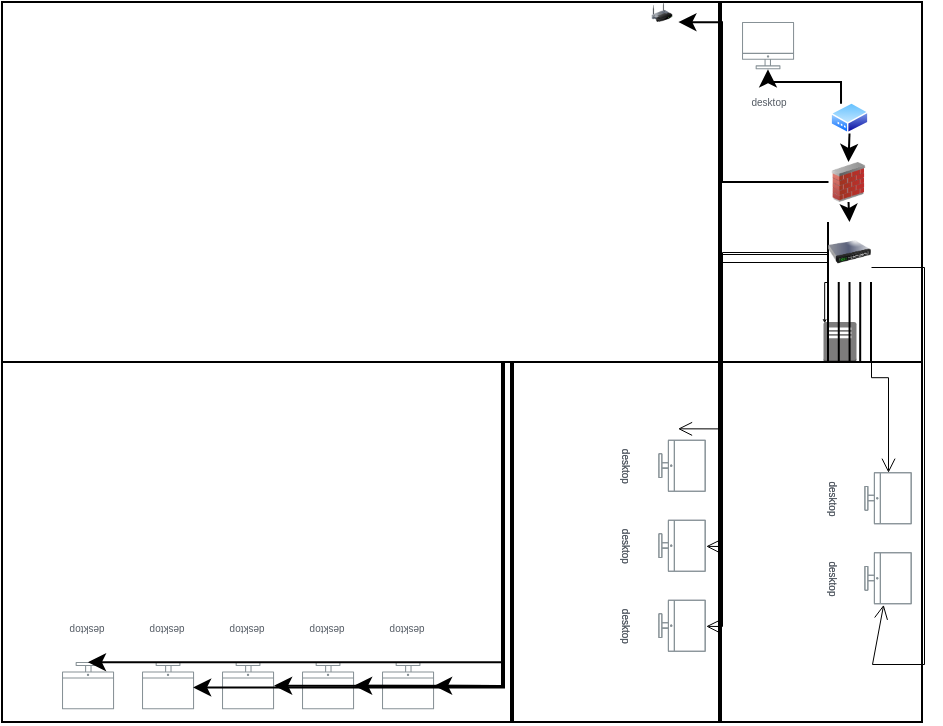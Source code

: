 <mxfile version="24.2.1" type="github">
  <diagram name="Page-1" id="edS4zT22y7ICqAeZktH9">
    <mxGraphModel dx="555" dy="274" grid="1" gridSize="10" guides="1" tooltips="1" connect="1" arrows="1" fold="1" page="1" pageScale="1" pageWidth="1169" pageHeight="827" math="0" shadow="0">
      <root>
        <mxCell id="0" />
        <mxCell id="1" style="locked=1;" parent="0" />
        <mxCell id="Oz-am9AK0uu5aheQ2fZN-2" value="" style="rounded=0;whiteSpace=wrap;html=1;" vertex="1" parent="1">
          <mxGeometry x="60" y="260" width="460" height="180" as="geometry" />
        </mxCell>
        <mxCell id="Oz-am9AK0uu5aheQ2fZN-4" value="" style="rounded=0;whiteSpace=wrap;html=1;" vertex="1" parent="1">
          <mxGeometry x="60" y="80" width="460" height="180" as="geometry" />
        </mxCell>
        <mxCell id="Oz-am9AK0uu5aheQ2fZN-8" value="" style="line;strokeWidth=2;direction=south;html=1;" vertex="1" parent="1">
          <mxGeometry x="414" y="80" width="10" height="180" as="geometry" />
        </mxCell>
        <mxCell id="Oz-am9AK0uu5aheQ2fZN-9" value="" style="line;strokeWidth=2;direction=south;html=1;" vertex="1" parent="1">
          <mxGeometry x="414" y="260" width="10" height="180" as="geometry" />
        </mxCell>
        <mxCell id="Oz-am9AK0uu5aheQ2fZN-10" value="" style="line;strokeWidth=2;direction=south;html=1;" vertex="1" parent="1">
          <mxGeometry x="310" y="260" width="10" height="180" as="geometry" />
        </mxCell>
        <mxCell id="Oz-am9AK0uu5aheQ2fZN-23" value="Editor" style="" parent="0" />
        <mxCell id="Oz-am9AK0uu5aheQ2fZN-29" value="&lt;font style=&quot;font-size: 5px;&quot;&gt;desktop&lt;/font&gt;" style="sketch=0;outlineConnect=0;gradientColor=none;fontColor=#545B64;strokeColor=none;fillColor=#879196;dashed=0;verticalLabelPosition=bottom;verticalAlign=top;align=center;html=1;fontSize=12;fontStyle=0;aspect=fixed;shape=mxgraph.aws4.illustration_desktop;pointerEvents=1;rotation=-180;" vertex="1" parent="Oz-am9AK0uu5aheQ2fZN-23">
          <mxGeometry x="90" y="410" width="26.04" height="23.7" as="geometry" />
        </mxCell>
        <mxCell id="Oz-am9AK0uu5aheQ2fZN-30" value="&lt;font style=&quot;font-size: 5px;&quot;&gt;desktop&lt;/font&gt;" style="sketch=0;outlineConnect=0;gradientColor=none;fontColor=#545B64;strokeColor=none;fillColor=#879196;dashed=0;verticalLabelPosition=bottom;verticalAlign=top;align=center;html=1;fontSize=12;fontStyle=0;aspect=fixed;shape=mxgraph.aws4.illustration_desktop;pointerEvents=1;rotation=-180;" vertex="1" parent="Oz-am9AK0uu5aheQ2fZN-23">
          <mxGeometry x="130" y="410" width="26.04" height="23.7" as="geometry" />
        </mxCell>
        <mxCell id="Oz-am9AK0uu5aheQ2fZN-31" value="&lt;font style=&quot;font-size: 5px;&quot;&gt;desktop&lt;/font&gt;" style="sketch=0;outlineConnect=0;gradientColor=none;fontColor=#545B64;strokeColor=none;fillColor=#879196;dashed=0;verticalLabelPosition=bottom;verticalAlign=top;align=center;html=1;fontSize=12;fontStyle=0;aspect=fixed;shape=mxgraph.aws4.illustration_desktop;pointerEvents=1;rotation=-180;" vertex="1" parent="Oz-am9AK0uu5aheQ2fZN-23">
          <mxGeometry x="170" y="410" width="26.04" height="23.7" as="geometry" />
        </mxCell>
        <mxCell id="Oz-am9AK0uu5aheQ2fZN-32" value="&lt;font style=&quot;font-size: 5px;&quot;&gt;desktop&lt;/font&gt;" style="sketch=0;outlineConnect=0;gradientColor=none;fontColor=#545B64;strokeColor=none;fillColor=#879196;dashed=0;verticalLabelPosition=bottom;verticalAlign=top;align=center;html=1;fontSize=12;fontStyle=0;aspect=fixed;shape=mxgraph.aws4.illustration_desktop;pointerEvents=1;rotation=-180;" vertex="1" parent="Oz-am9AK0uu5aheQ2fZN-23">
          <mxGeometry x="210" y="410" width="26.04" height="23.7" as="geometry" />
        </mxCell>
        <mxCell id="Oz-am9AK0uu5aheQ2fZN-33" value="&lt;span style=&quot;font-size: 5px;&quot;&gt;desktop&lt;/span&gt;" style="sketch=0;outlineConnect=0;gradientColor=none;fontColor=#545B64;strokeColor=none;fillColor=#879196;dashed=0;verticalLabelPosition=bottom;verticalAlign=top;align=center;html=1;fontSize=12;fontStyle=0;aspect=fixed;shape=mxgraph.aws4.illustration_desktop;pointerEvents=1;rotation=-180;" vertex="1" parent="Oz-am9AK0uu5aheQ2fZN-23">
          <mxGeometry x="250" y="410" width="26.04" height="23.7" as="geometry" />
        </mxCell>
        <mxCell id="Oz-am9AK0uu5aheQ2fZN-34" value="VFX" style="" parent="0" />
        <mxCell id="Oz-am9AK0uu5aheQ2fZN-49" value="&lt;span style=&quot;font-size: 5px;&quot;&gt;desktop&lt;/span&gt;" style="sketch=0;outlineConnect=0;gradientColor=none;fontColor=#545B64;strokeColor=none;fillColor=#879196;dashed=0;verticalLabelPosition=bottom;verticalAlign=top;align=center;html=1;fontSize=12;fontStyle=0;aspect=fixed;shape=mxgraph.aws4.illustration_desktop;pointerEvents=1;rotation=90;" vertex="1" parent="Oz-am9AK0uu5aheQ2fZN-34">
          <mxGeometry x="387" y="300" width="26.04" height="23.7" as="geometry" />
        </mxCell>
        <mxCell id="Oz-am9AK0uu5aheQ2fZN-50" value="&lt;span style=&quot;font-size: 5px;&quot;&gt;desktop&lt;/span&gt;" style="sketch=0;outlineConnect=0;gradientColor=none;fontColor=#545B64;strokeColor=none;fillColor=#879196;dashed=0;verticalLabelPosition=bottom;verticalAlign=top;align=center;html=1;fontSize=12;fontStyle=0;aspect=fixed;shape=mxgraph.aws4.illustration_desktop;pointerEvents=1;rotation=90;" vertex="1" parent="Oz-am9AK0uu5aheQ2fZN-34">
          <mxGeometry x="387" y="340" width="26.04" height="23.7" as="geometry" />
        </mxCell>
        <mxCell id="Oz-am9AK0uu5aheQ2fZN-51" value="&lt;span style=&quot;font-size: 5px;&quot;&gt;desktop&lt;/span&gt;" style="sketch=0;outlineConnect=0;gradientColor=none;fontColor=#545B64;strokeColor=none;fillColor=#879196;dashed=0;verticalLabelPosition=bottom;verticalAlign=top;align=center;html=1;fontSize=12;fontStyle=0;aspect=fixed;shape=mxgraph.aws4.illustration_desktop;pointerEvents=1;rotation=90;" vertex="1" parent="Oz-am9AK0uu5aheQ2fZN-34">
          <mxGeometry x="387" y="380" width="26.04" height="23.7" as="geometry" />
        </mxCell>
        <mxCell id="Oz-am9AK0uu5aheQ2fZN-52" value="&lt;span style=&quot;font-size: 5px;&quot;&gt;desktop&lt;/span&gt;" style="sketch=0;outlineConnect=0;gradientColor=none;fontColor=#545B64;strokeColor=none;fillColor=#879196;dashed=0;verticalLabelPosition=bottom;verticalAlign=top;align=center;html=1;fontSize=12;fontStyle=0;aspect=fixed;shape=mxgraph.aws4.illustration_desktop;pointerEvents=1;rotation=90;" vertex="1" parent="Oz-am9AK0uu5aheQ2fZN-34">
          <mxGeometry x="490" y="316.3" width="26.04" height="23.7" as="geometry" />
        </mxCell>
        <mxCell id="Oz-am9AK0uu5aheQ2fZN-53" value="&lt;span style=&quot;font-size: 5px;&quot;&gt;desktop&lt;/span&gt;" style="sketch=0;outlineConnect=0;gradientColor=none;fontColor=#545B64;strokeColor=none;fillColor=#879196;dashed=0;verticalLabelPosition=bottom;verticalAlign=top;align=center;html=1;fontSize=12;fontStyle=0;aspect=fixed;shape=mxgraph.aws4.illustration_desktop;pointerEvents=1;rotation=90;" vertex="1" parent="Oz-am9AK0uu5aheQ2fZN-34">
          <mxGeometry x="490" y="356.3" width="26.04" height="23.7" as="geometry" />
        </mxCell>
        <mxCell id="Oz-am9AK0uu5aheQ2fZN-55" value="admisrator" style="" parent="0" />
        <mxCell id="Oz-am9AK0uu5aheQ2fZN-56" value="&lt;span style=&quot;font-size: 5px;&quot;&gt;desktop&lt;/span&gt;" style="sketch=0;outlineConnect=0;gradientColor=none;fontColor=#545B64;strokeColor=none;fillColor=#879196;dashed=0;verticalLabelPosition=bottom;verticalAlign=top;align=center;html=1;fontSize=12;fontStyle=0;aspect=fixed;shape=mxgraph.aws4.illustration_desktop;pointerEvents=1;rotation=90;" vertex="1" parent="Oz-am9AK0uu5aheQ2fZN-55">
          <mxGeometry x="387" y="300" width="26.04" height="23.7" as="geometry" />
        </mxCell>
        <mxCell id="Oz-am9AK0uu5aheQ2fZN-57" value="&lt;span style=&quot;font-size: 5px;&quot;&gt;desktop&lt;/span&gt;" style="sketch=0;outlineConnect=0;gradientColor=none;fontColor=#545B64;strokeColor=none;fillColor=#879196;dashed=0;verticalLabelPosition=bottom;verticalAlign=top;align=center;html=1;fontSize=12;fontStyle=0;aspect=fixed;shape=mxgraph.aws4.illustration_desktop;pointerEvents=1;rotation=90;" vertex="1" parent="Oz-am9AK0uu5aheQ2fZN-55">
          <mxGeometry x="387" y="340" width="26.04" height="23.7" as="geometry" />
        </mxCell>
        <mxCell id="Oz-am9AK0uu5aheQ2fZN-58" value="&lt;span style=&quot;font-size: 5px;&quot;&gt;desktop&lt;/span&gt;" style="sketch=0;outlineConnect=0;gradientColor=none;fontColor=#545B64;strokeColor=none;fillColor=#879196;dashed=0;verticalLabelPosition=bottom;verticalAlign=top;align=center;html=1;fontSize=12;fontStyle=0;aspect=fixed;shape=mxgraph.aws4.illustration_desktop;pointerEvents=1;rotation=90;" vertex="1" parent="Oz-am9AK0uu5aheQ2fZN-55">
          <mxGeometry x="387" y="380" width="26.04" height="23.7" as="geometry" />
        </mxCell>
        <mxCell id="Oz-am9AK0uu5aheQ2fZN-59" value="&lt;span style=&quot;font-size: 5px;&quot;&gt;desktop&lt;/span&gt;" style="sketch=0;outlineConnect=0;gradientColor=none;fontColor=#545B64;strokeColor=none;fillColor=#879196;dashed=0;verticalLabelPosition=bottom;verticalAlign=top;align=center;html=1;fontSize=12;fontStyle=0;aspect=fixed;shape=mxgraph.aws4.illustration_desktop;pointerEvents=1;rotation=90;" vertex="1" parent="Oz-am9AK0uu5aheQ2fZN-55">
          <mxGeometry x="490" y="316.3" width="26.04" height="23.7" as="geometry" />
        </mxCell>
        <mxCell id="Oz-am9AK0uu5aheQ2fZN-60" value="&lt;span style=&quot;font-size: 5px;&quot;&gt;desktop&lt;/span&gt;" style="sketch=0;outlineConnect=0;gradientColor=none;fontColor=#545B64;strokeColor=none;fillColor=#879196;dashed=0;verticalLabelPosition=bottom;verticalAlign=top;align=center;html=1;fontSize=12;fontStyle=0;aspect=fixed;shape=mxgraph.aws4.illustration_desktop;pointerEvents=1;rotation=90;" vertex="1" parent="Oz-am9AK0uu5aheQ2fZN-55">
          <mxGeometry x="490" y="356.3" width="26.04" height="23.7" as="geometry" />
        </mxCell>
        <mxCell id="Oz-am9AK0uu5aheQ2fZN-61" value="&lt;span style=&quot;font-size: 5px;&quot;&gt;desktop&lt;/span&gt;" style="sketch=0;outlineConnect=0;gradientColor=none;fontColor=#545B64;strokeColor=none;fillColor=#879196;dashed=0;verticalLabelPosition=bottom;verticalAlign=top;align=center;html=1;fontSize=12;fontStyle=0;aspect=fixed;shape=mxgraph.aws4.illustration_desktop;pointerEvents=1;rotation=0;" vertex="1" parent="Oz-am9AK0uu5aheQ2fZN-55">
          <mxGeometry x="430" y="90" width="26.04" height="23.7" as="geometry" />
        </mxCell>
        <mxCell id="Oz-am9AK0uu5aheQ2fZN-63" value="Server" style="" parent="0" />
        <mxCell id="Oz-am9AK0uu5aheQ2fZN-71" value="" style="outlineConnect=0;dashed=0;verticalLabelPosition=bottom;verticalAlign=top;align=center;html=1;shape=mxgraph.aws3.traditional_server;fillColor=#7D7C7C;gradientColor=none;" vertex="1" parent="Oz-am9AK0uu5aheQ2fZN-63">
          <mxGeometry x="470.75" y="240" width="16.5" height="20" as="geometry" />
        </mxCell>
        <mxCell id="Oz-am9AK0uu5aheQ2fZN-94" style="edgeStyle=orthogonalEdgeStyle;rounded=0;orthogonalLoop=1;jettySize=auto;html=1;exitX=1;exitY=1;exitDx=0;exitDy=0;strokeWidth=0.5;endArrow=open;endFill=0;" edge="1" parent="Oz-am9AK0uu5aheQ2fZN-63" source="Oz-am9AK0uu5aheQ2fZN-75" target="Oz-am9AK0uu5aheQ2fZN-59">
          <mxGeometry relative="1" as="geometry" />
        </mxCell>
        <mxCell id="Oz-am9AK0uu5aheQ2fZN-95" style="edgeStyle=orthogonalEdgeStyle;rounded=0;orthogonalLoop=1;jettySize=auto;html=1;exitX=1;exitY=0.75;exitDx=0;exitDy=0;strokeWidth=0.5;endArrow=open;endFill=0;" edge="1" parent="Oz-am9AK0uu5aheQ2fZN-63" source="Oz-am9AK0uu5aheQ2fZN-75" target="Oz-am9AK0uu5aheQ2fZN-60">
          <mxGeometry relative="1" as="geometry">
            <mxPoint x="495" y="410" as="targetPoint" />
            <Array as="points">
              <mxPoint x="521" y="213" />
              <mxPoint x="521" y="411" />
              <mxPoint x="495" y="411" />
            </Array>
          </mxGeometry>
        </mxCell>
        <mxCell id="Oz-am9AK0uu5aheQ2fZN-97" style="edgeStyle=orthogonalEdgeStyle;rounded=0;orthogonalLoop=1;jettySize=auto;html=1;exitX=0;exitY=0.5;exitDx=0;exitDy=0;strokeWidth=0.5;endArrow=open;endFill=0;" edge="1" parent="Oz-am9AK0uu5aheQ2fZN-63" source="Oz-am9AK0uu5aheQ2fZN-75">
          <mxGeometry relative="1" as="geometry">
            <mxPoint x="470.75" y="206.84" as="sourcePoint" />
            <mxPoint x="397.767" y="293.17" as="targetPoint" />
            <Array as="points">
              <mxPoint x="473" y="206" />
              <mxPoint x="420" y="206" />
              <mxPoint x="420" y="293" />
            </Array>
          </mxGeometry>
        </mxCell>
        <mxCell id="Oz-am9AK0uu5aheQ2fZN-98" style="edgeStyle=orthogonalEdgeStyle;rounded=0;orthogonalLoop=1;jettySize=auto;html=1;exitX=0;exitY=0.25;exitDx=0;exitDy=0;strokeWidth=0.5;endArrow=open;endFill=0;" edge="1" parent="Oz-am9AK0uu5aheQ2fZN-63" source="Oz-am9AK0uu5aheQ2fZN-75" target="Oz-am9AK0uu5aheQ2fZN-57">
          <mxGeometry relative="1" as="geometry">
            <mxPoint x="420" y="355" as="targetPoint" />
            <mxPoint x="463" y="210" as="sourcePoint" />
            <Array as="points">
              <mxPoint x="473" y="205" />
              <mxPoint x="420" y="205" />
              <mxPoint x="420" y="352" />
            </Array>
          </mxGeometry>
        </mxCell>
        <mxCell id="Oz-am9AK0uu5aheQ2fZN-99" style="edgeStyle=orthogonalEdgeStyle;rounded=0;orthogonalLoop=1;jettySize=auto;html=1;exitX=0;exitY=0.5;exitDx=0;exitDy=0;strokeWidth=0.5;endArrow=open;endFill=0;" edge="1" parent="Oz-am9AK0uu5aheQ2fZN-63" source="Oz-am9AK0uu5aheQ2fZN-75" target="Oz-am9AK0uu5aheQ2fZN-58">
          <mxGeometry relative="1" as="geometry">
            <mxPoint x="400" y="205.111" as="targetPoint" />
            <Array as="points">
              <mxPoint x="473" y="210" />
              <mxPoint x="420" y="210" />
              <mxPoint x="420" y="392" />
            </Array>
          </mxGeometry>
        </mxCell>
        <mxCell id="Oz-am9AK0uu5aheQ2fZN-106" style="edgeStyle=orthogonalEdgeStyle;rounded=0;orthogonalLoop=1;jettySize=auto;html=1;exitX=0;exitY=0;exitDx=0;exitDy=0;" edge="1" parent="Oz-am9AK0uu5aheQ2fZN-63" source="Oz-am9AK0uu5aheQ2fZN-75" target="Oz-am9AK0uu5aheQ2fZN-33">
          <mxGeometry relative="1" as="geometry">
            <mxPoint x="310" y="430.553" as="targetPoint" />
            <mxPoint x="463" y="190.0" as="sourcePoint" />
            <Array as="points">
              <mxPoint x="473" y="260" />
              <mxPoint x="310" y="260" />
              <mxPoint x="310" y="422" />
            </Array>
          </mxGeometry>
        </mxCell>
        <mxCell id="Oz-am9AK0uu5aheQ2fZN-108" style="edgeStyle=orthogonalEdgeStyle;rounded=0;orthogonalLoop=1;jettySize=auto;html=1;exitX=0.25;exitY=1;exitDx=0;exitDy=0;" edge="1" parent="Oz-am9AK0uu5aheQ2fZN-63" source="Oz-am9AK0uu5aheQ2fZN-75" target="Oz-am9AK0uu5aheQ2fZN-32">
          <mxGeometry relative="1" as="geometry">
            <mxPoint x="310" y="421" as="targetPoint" />
            <Array as="points">
              <mxPoint x="478" y="260" />
              <mxPoint x="311" y="260" />
              <mxPoint x="311" y="422" />
            </Array>
          </mxGeometry>
        </mxCell>
        <mxCell id="Oz-am9AK0uu5aheQ2fZN-109" style="edgeStyle=orthogonalEdgeStyle;rounded=0;orthogonalLoop=1;jettySize=auto;html=1;exitX=0.5;exitY=1;exitDx=0;exitDy=0;" edge="1" parent="Oz-am9AK0uu5aheQ2fZN-63" source="Oz-am9AK0uu5aheQ2fZN-75" target="Oz-am9AK0uu5aheQ2fZN-31">
          <mxGeometry relative="1" as="geometry">
            <mxPoint x="310" y="421.081" as="targetPoint" />
            <Array as="points">
              <mxPoint x="484" y="260" />
              <mxPoint x="311" y="260" />
              <mxPoint x="311" y="422" />
            </Array>
          </mxGeometry>
        </mxCell>
        <mxCell id="Oz-am9AK0uu5aheQ2fZN-110" style="edgeStyle=orthogonalEdgeStyle;rounded=0;orthogonalLoop=1;jettySize=auto;html=1;exitX=0.75;exitY=1;exitDx=0;exitDy=0;entryX=0.018;entryY=0.464;entryDx=0;entryDy=0;entryPerimeter=0;" edge="1" parent="Oz-am9AK0uu5aheQ2fZN-63" source="Oz-am9AK0uu5aheQ2fZN-75" target="Oz-am9AK0uu5aheQ2fZN-30">
          <mxGeometry relative="1" as="geometry">
            <mxPoint x="310" y="420" as="targetPoint" />
            <Array as="points">
              <mxPoint x="489" y="260" />
              <mxPoint x="311" y="260" />
              <mxPoint x="311" y="423" />
            </Array>
          </mxGeometry>
        </mxCell>
        <mxCell id="Oz-am9AK0uu5aheQ2fZN-111" style="edgeStyle=orthogonalEdgeStyle;rounded=0;orthogonalLoop=1;jettySize=auto;html=1;exitX=1;exitY=1;exitDx=0;exitDy=0;entryX=0.501;entryY=0.996;entryDx=0;entryDy=0;entryPerimeter=0;" edge="1" parent="Oz-am9AK0uu5aheQ2fZN-63" source="Oz-am9AK0uu5aheQ2fZN-75" target="Oz-am9AK0uu5aheQ2fZN-29">
          <mxGeometry relative="1" as="geometry">
            <mxPoint x="310" y="420" as="targetPoint" />
            <Array as="points">
              <mxPoint x="495" y="260" />
              <mxPoint x="310" y="260" />
              <mxPoint x="310" y="410" />
            </Array>
          </mxGeometry>
        </mxCell>
        <mxCell id="Oz-am9AK0uu5aheQ2fZN-75" value="" style="image;html=1;image=img/lib/clip_art/networking/Switch_128x128.png" vertex="1" parent="Oz-am9AK0uu5aheQ2fZN-63">
          <mxGeometry x="473" y="190" width="21.5" height="30" as="geometry" />
        </mxCell>
        <mxCell id="Oz-am9AK0uu5aheQ2fZN-80" style="edgeStyle=orthogonalEdgeStyle;rounded=0;orthogonalLoop=1;jettySize=auto;html=1;exitX=0;exitY=1;exitDx=0;exitDy=0;entryX=0.02;entryY=0.02;entryDx=0;entryDy=0;entryPerimeter=0;curved=0;startSize=1;endSize=1;jumpSize=6;shadow=0;flowAnimation=0;strokeWidth=0.5;endArrow=open;endFill=0;" edge="1" parent="Oz-am9AK0uu5aheQ2fZN-63" source="Oz-am9AK0uu5aheQ2fZN-75" target="Oz-am9AK0uu5aheQ2fZN-71">
          <mxGeometry relative="1" as="geometry" />
        </mxCell>
        <mxCell id="Oz-am9AK0uu5aheQ2fZN-118" style="edgeStyle=orthogonalEdgeStyle;rounded=0;orthogonalLoop=1;jettySize=auto;html=1;exitX=0.25;exitY=0;exitDx=0;exitDy=0;" edge="1" parent="Oz-am9AK0uu5aheQ2fZN-63" source="Oz-am9AK0uu5aheQ2fZN-116" target="Oz-am9AK0uu5aheQ2fZN-61">
          <mxGeometry relative="1" as="geometry">
            <Array as="points">
              <mxPoint x="480" y="120" />
              <mxPoint x="443" y="120" />
            </Array>
          </mxGeometry>
        </mxCell>
        <mxCell id="Oz-am9AK0uu5aheQ2fZN-119" style="edgeStyle=orthogonalEdgeStyle;rounded=0;orthogonalLoop=1;jettySize=auto;html=1;exitX=0.5;exitY=1;exitDx=0;exitDy=0;entryX=0.5;entryY=0;entryDx=0;entryDy=0;" edge="1" parent="Oz-am9AK0uu5aheQ2fZN-63" source="Oz-am9AK0uu5aheQ2fZN-116" target="Oz-am9AK0uu5aheQ2fZN-117">
          <mxGeometry relative="1" as="geometry" />
        </mxCell>
        <mxCell id="Oz-am9AK0uu5aheQ2fZN-116" value="" style="image;aspect=fixed;perimeter=ellipsePerimeter;html=1;align=center;shadow=0;dashed=0;spacingTop=3;image=img/lib/active_directory/modem.svg;" vertex="1" parent="Oz-am9AK0uu5aheQ2fZN-63">
          <mxGeometry x="474.25" y="130" width="19" height="15.77" as="geometry" />
        </mxCell>
        <mxCell id="Oz-am9AK0uu5aheQ2fZN-120" style="edgeStyle=orthogonalEdgeStyle;rounded=0;orthogonalLoop=1;jettySize=auto;html=1;exitX=0.5;exitY=1;exitDx=0;exitDy=0;entryX=0.5;entryY=0;entryDx=0;entryDy=0;" edge="1" parent="Oz-am9AK0uu5aheQ2fZN-63" source="Oz-am9AK0uu5aheQ2fZN-117" target="Oz-am9AK0uu5aheQ2fZN-75">
          <mxGeometry relative="1" as="geometry" />
        </mxCell>
        <mxCell id="Oz-am9AK0uu5aheQ2fZN-121" style="edgeStyle=orthogonalEdgeStyle;rounded=0;orthogonalLoop=1;jettySize=auto;html=1;exitX=0;exitY=0.5;exitDx=0;exitDy=0;entryX=0.91;entryY=1.006;entryDx=0;entryDy=0;entryPerimeter=0;" edge="1" parent="Oz-am9AK0uu5aheQ2fZN-63" source="Oz-am9AK0uu5aheQ2fZN-117" target="Oz-am9AK0uu5aheQ2fZN-122">
          <mxGeometry relative="1" as="geometry">
            <mxPoint x="400" y="90" as="targetPoint" />
            <Array as="points">
              <mxPoint x="420" y="170" />
              <mxPoint x="420" y="90" />
            </Array>
          </mxGeometry>
        </mxCell>
        <mxCell id="Oz-am9AK0uu5aheQ2fZN-117" value="" style="image;html=1;image=img/lib/clip_art/networking/Firewall_02_128x128.png" vertex="1" parent="Oz-am9AK0uu5aheQ2fZN-63">
          <mxGeometry x="473.25" y="160" width="20" height="20" as="geometry" />
        </mxCell>
        <mxCell id="Oz-am9AK0uu5aheQ2fZN-122" value="" style="image;html=1;image=img/lib/clip_art/networking/Wireless_Router_128x128.png" vertex="1" parent="Oz-am9AK0uu5aheQ2fZN-63">
          <mxGeometry x="380" y="80" width="20" height="10" as="geometry" />
        </mxCell>
      </root>
    </mxGraphModel>
  </diagram>
</mxfile>
